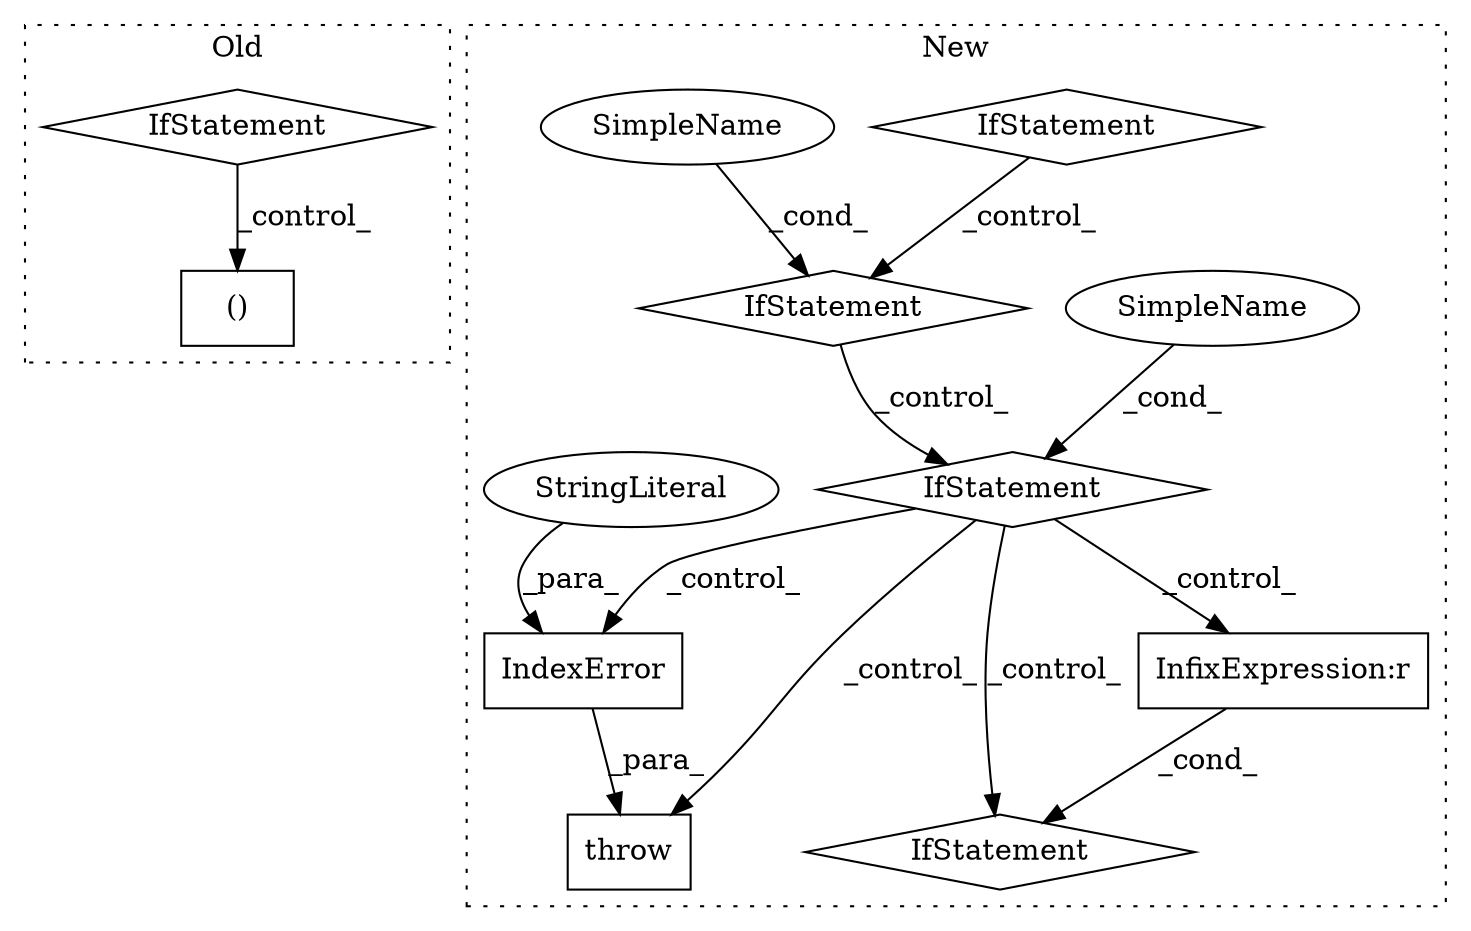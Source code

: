 digraph G {
subgraph cluster0 {
1 [label="IfStatement" a="25" s="988,1007" l="4,2" shape="diamond"];
9 [label="()" a="106" s="1024" l="33" shape="box"];
label = "Old";
style="dotted";
}
subgraph cluster1 {
2 [label="IndexError" a="32" s="1571,1626" l="11,1" shape="box"];
3 [label="throw" a="53" s="1565" l="6" shape="box"];
4 [label="IfStatement" a="25" s="1217,1267" l="4,2" shape="diamond"];
5 [label="SimpleName" a="42" s="" l="" shape="ellipse"];
6 [label="IfStatement" a="25" s="1440,1459" l="4,2" shape="diamond"];
7 [label="StringLiteral" a="45" s="1582" l="44" shape="ellipse"];
8 [label="IfStatement" a="25" s="960,985" l="4,2" shape="diamond"];
10 [label="SimpleName" a="42" s="" l="" shape="ellipse"];
11 [label="IfStatement" a="25" s="1040,1067" l="4,2" shape="diamond"];
12 [label="InfixExpression:r" a="27" s="1454" l="4" shape="box"];
label = "New";
style="dotted";
}
1 -> 9 [label="_control_"];
2 -> 3 [label="_para_"];
4 -> 3 [label="_control_"];
4 -> 2 [label="_control_"];
4 -> 12 [label="_control_"];
4 -> 6 [label="_control_"];
5 -> 4 [label="_cond_"];
7 -> 2 [label="_para_"];
8 -> 11 [label="_control_"];
10 -> 11 [label="_cond_"];
11 -> 4 [label="_control_"];
12 -> 6 [label="_cond_"];
}
